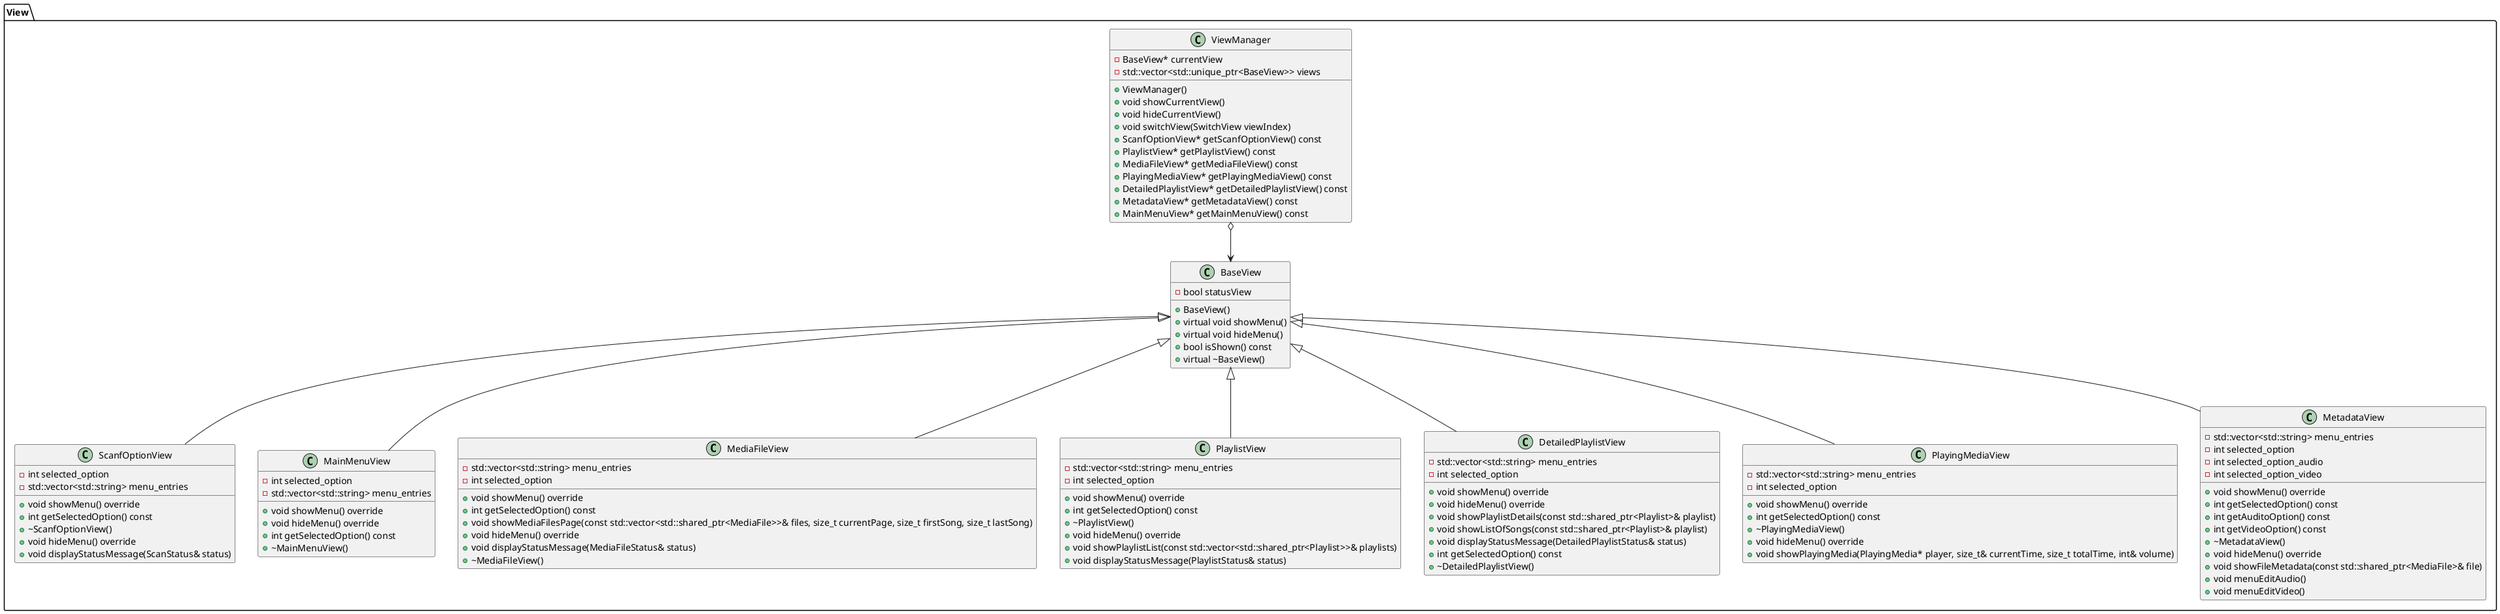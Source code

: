 @startuml view

package View {

    class BaseView {
        - bool statusView

        + BaseView()
        + virtual void showMenu()
        + virtual void hideMenu()
        + bool isShown() const
        + virtual ~BaseView()
    }

    class ScanfOptionView {
        - int selected_option
        - std::vector<std::string> menu_entries

        + void showMenu() override
        + int getSelectedOption() const
        + ~ScanfOptionView()
        + void hideMenu() override
        + void displayStatusMessage(ScanStatus& status)
    }

    class MainMenuView {
        - int selected_option
        - std::vector<std::string> menu_entries

        + void showMenu() override
        + void hideMenu() override
        + int getSelectedOption() const
        + ~MainMenuView()
    }

    class MediaFileView {
        - std::vector<std::string> menu_entries
        - int selected_option

        + void showMenu() override
        + int getSelectedOption() const
        + void showMediaFilesPage(const std::vector<std::shared_ptr<MediaFile>>& files, size_t currentPage, size_t firstSong, size_t lastSong)
        + void hideMenu() override
        + void displayStatusMessage(MediaFileStatus& status)
        + ~MediaFileView()
    }

    class PlaylistView {
        - std::vector<std::string> menu_entries
        - int selected_option

        + void showMenu() override
        + int getSelectedOption() const
        + ~PlaylistView()
        + void hideMenu() override
        + void showPlaylistList(const std::vector<std::shared_ptr<Playlist>>& playlists)
        + void displayStatusMessage(PlaylistStatus& status)
    }

    class DetailedPlaylistView {
        - std::vector<std::string> menu_entries
        - int selected_option

        + void showMenu() override
        + void hideMenu() override
        + void showPlaylistDetails(const std::shared_ptr<Playlist>& playlist)
        + void showListOfSongs(const std::shared_ptr<Playlist>& playlist)
        + void displayStatusMessage(DetailedPlaylistStatus& status)
        + int getSelectedOption() const
        + ~DetailedPlaylistView()
    }

    class PlayingMediaView {
        - std::vector<std::string> menu_entries
        - int selected_option

        + void showMenu() override
        + int getSelectedOption() const
        + ~PlayingMediaView()
        + void hideMenu() override
        + void showPlayingMedia(PlayingMedia* player, size_t& currentTime, size_t totalTime, int& volume)
    }

    class MetadataView {
        - std::vector<std::string> menu_entries
        - int selected_option
        - int selected_option_audio
        - int selected_option_video

        + void showMenu() override
        + int getSelectedOption() const
        + int getAuditoOption() const
        + int getVideoOption() const
        + ~MetadataView()
        + void hideMenu() override
        + void showFileMetadata(const std::shared_ptr<MediaFile>& file)
        + void menuEditAudio()
        + void menuEditVideo()
    }

    class ViewManager {
        - BaseView* currentView
        - std::vector<std::unique_ptr<BaseView>> views

        + ViewManager()
        + void showCurrentView()
        + void hideCurrentView()
        + void switchView(SwitchView viewIndex)
        + ScanfOptionView* getScanfOptionView() const
        + PlaylistView* getPlaylistView() const
        + MediaFileView* getMediaFileView() const
        + PlayingMediaView* getPlayingMediaView() const
        + DetailedPlaylistView* getDetailedPlaylistView() const
        + MetadataView* getMetadataView() const
        + MainMenuView* getMainMenuView() const
    }

    ViewManager o--> BaseView
    BaseView <|-- ScanfOptionView
    BaseView <|-- MediaFileView
    BaseView <|-- PlaylistView
    BaseView <|-- DetailedPlaylistView
    BaseView <|-- PlayingMediaView
    BaseView <|-- MetadataView
    BaseView <|-- MainMenuView
}

@enduml
